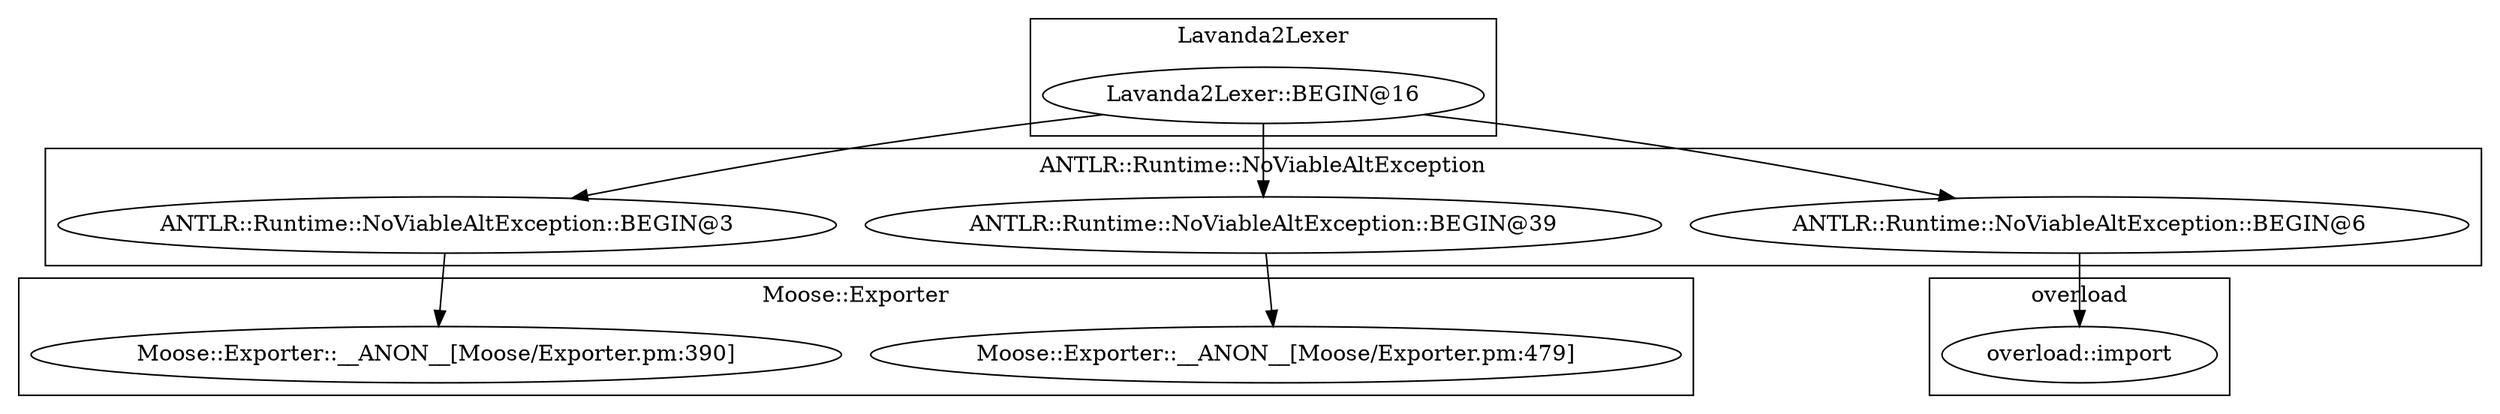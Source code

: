 digraph {
graph [overlap=false]
subgraph cluster_Moose_Exporter {
	label="Moose::Exporter";
	"Moose::Exporter::__ANON__[Moose/Exporter.pm:479]";
	"Moose::Exporter::__ANON__[Moose/Exporter.pm:390]";
}
subgraph cluster_overload {
	label="overload";
	"overload::import";
}
subgraph cluster_ANTLR_Runtime_NoViableAltException {
	label="ANTLR::Runtime::NoViableAltException";
	"ANTLR::Runtime::NoViableAltException::BEGIN@39";
	"ANTLR::Runtime::NoViableAltException::BEGIN@3";
	"ANTLR::Runtime::NoViableAltException::BEGIN@6";
}
subgraph cluster_Lavanda2Lexer {
	label="Lavanda2Lexer";
	"Lavanda2Lexer::BEGIN@16";
}
"ANTLR::Runtime::NoViableAltException::BEGIN@39" -> "Moose::Exporter::__ANON__[Moose/Exporter.pm:479]";
"Lavanda2Lexer::BEGIN@16" -> "ANTLR::Runtime::NoViableAltException::BEGIN@3";
"Lavanda2Lexer::BEGIN@16" -> "ANTLR::Runtime::NoViableAltException::BEGIN@39";
"ANTLR::Runtime::NoViableAltException::BEGIN@6" -> "overload::import";
"Lavanda2Lexer::BEGIN@16" -> "ANTLR::Runtime::NoViableAltException::BEGIN@6";
"ANTLR::Runtime::NoViableAltException::BEGIN@3" -> "Moose::Exporter::__ANON__[Moose/Exporter.pm:390]";
}
